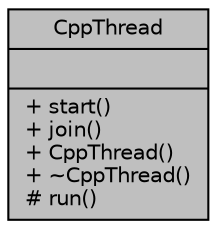 digraph "CppThread"
{
 // LATEX_PDF_SIZE
  bgcolor="transparent";
  edge [fontname="Helvetica",fontsize="10",labelfontname="Helvetica",labelfontsize="10"];
  node [fontname="Helvetica",fontsize="10",shape=record];
  Node1 [label="{CppThread\n||+ start()\l+ join()\l+ CppThread()\l+ ~CppThread()\l# run()\l}",height=0.2,width=0.4,color="black", fillcolor="grey75", style="filled", fontcolor="black",tooltip=" "];
}
